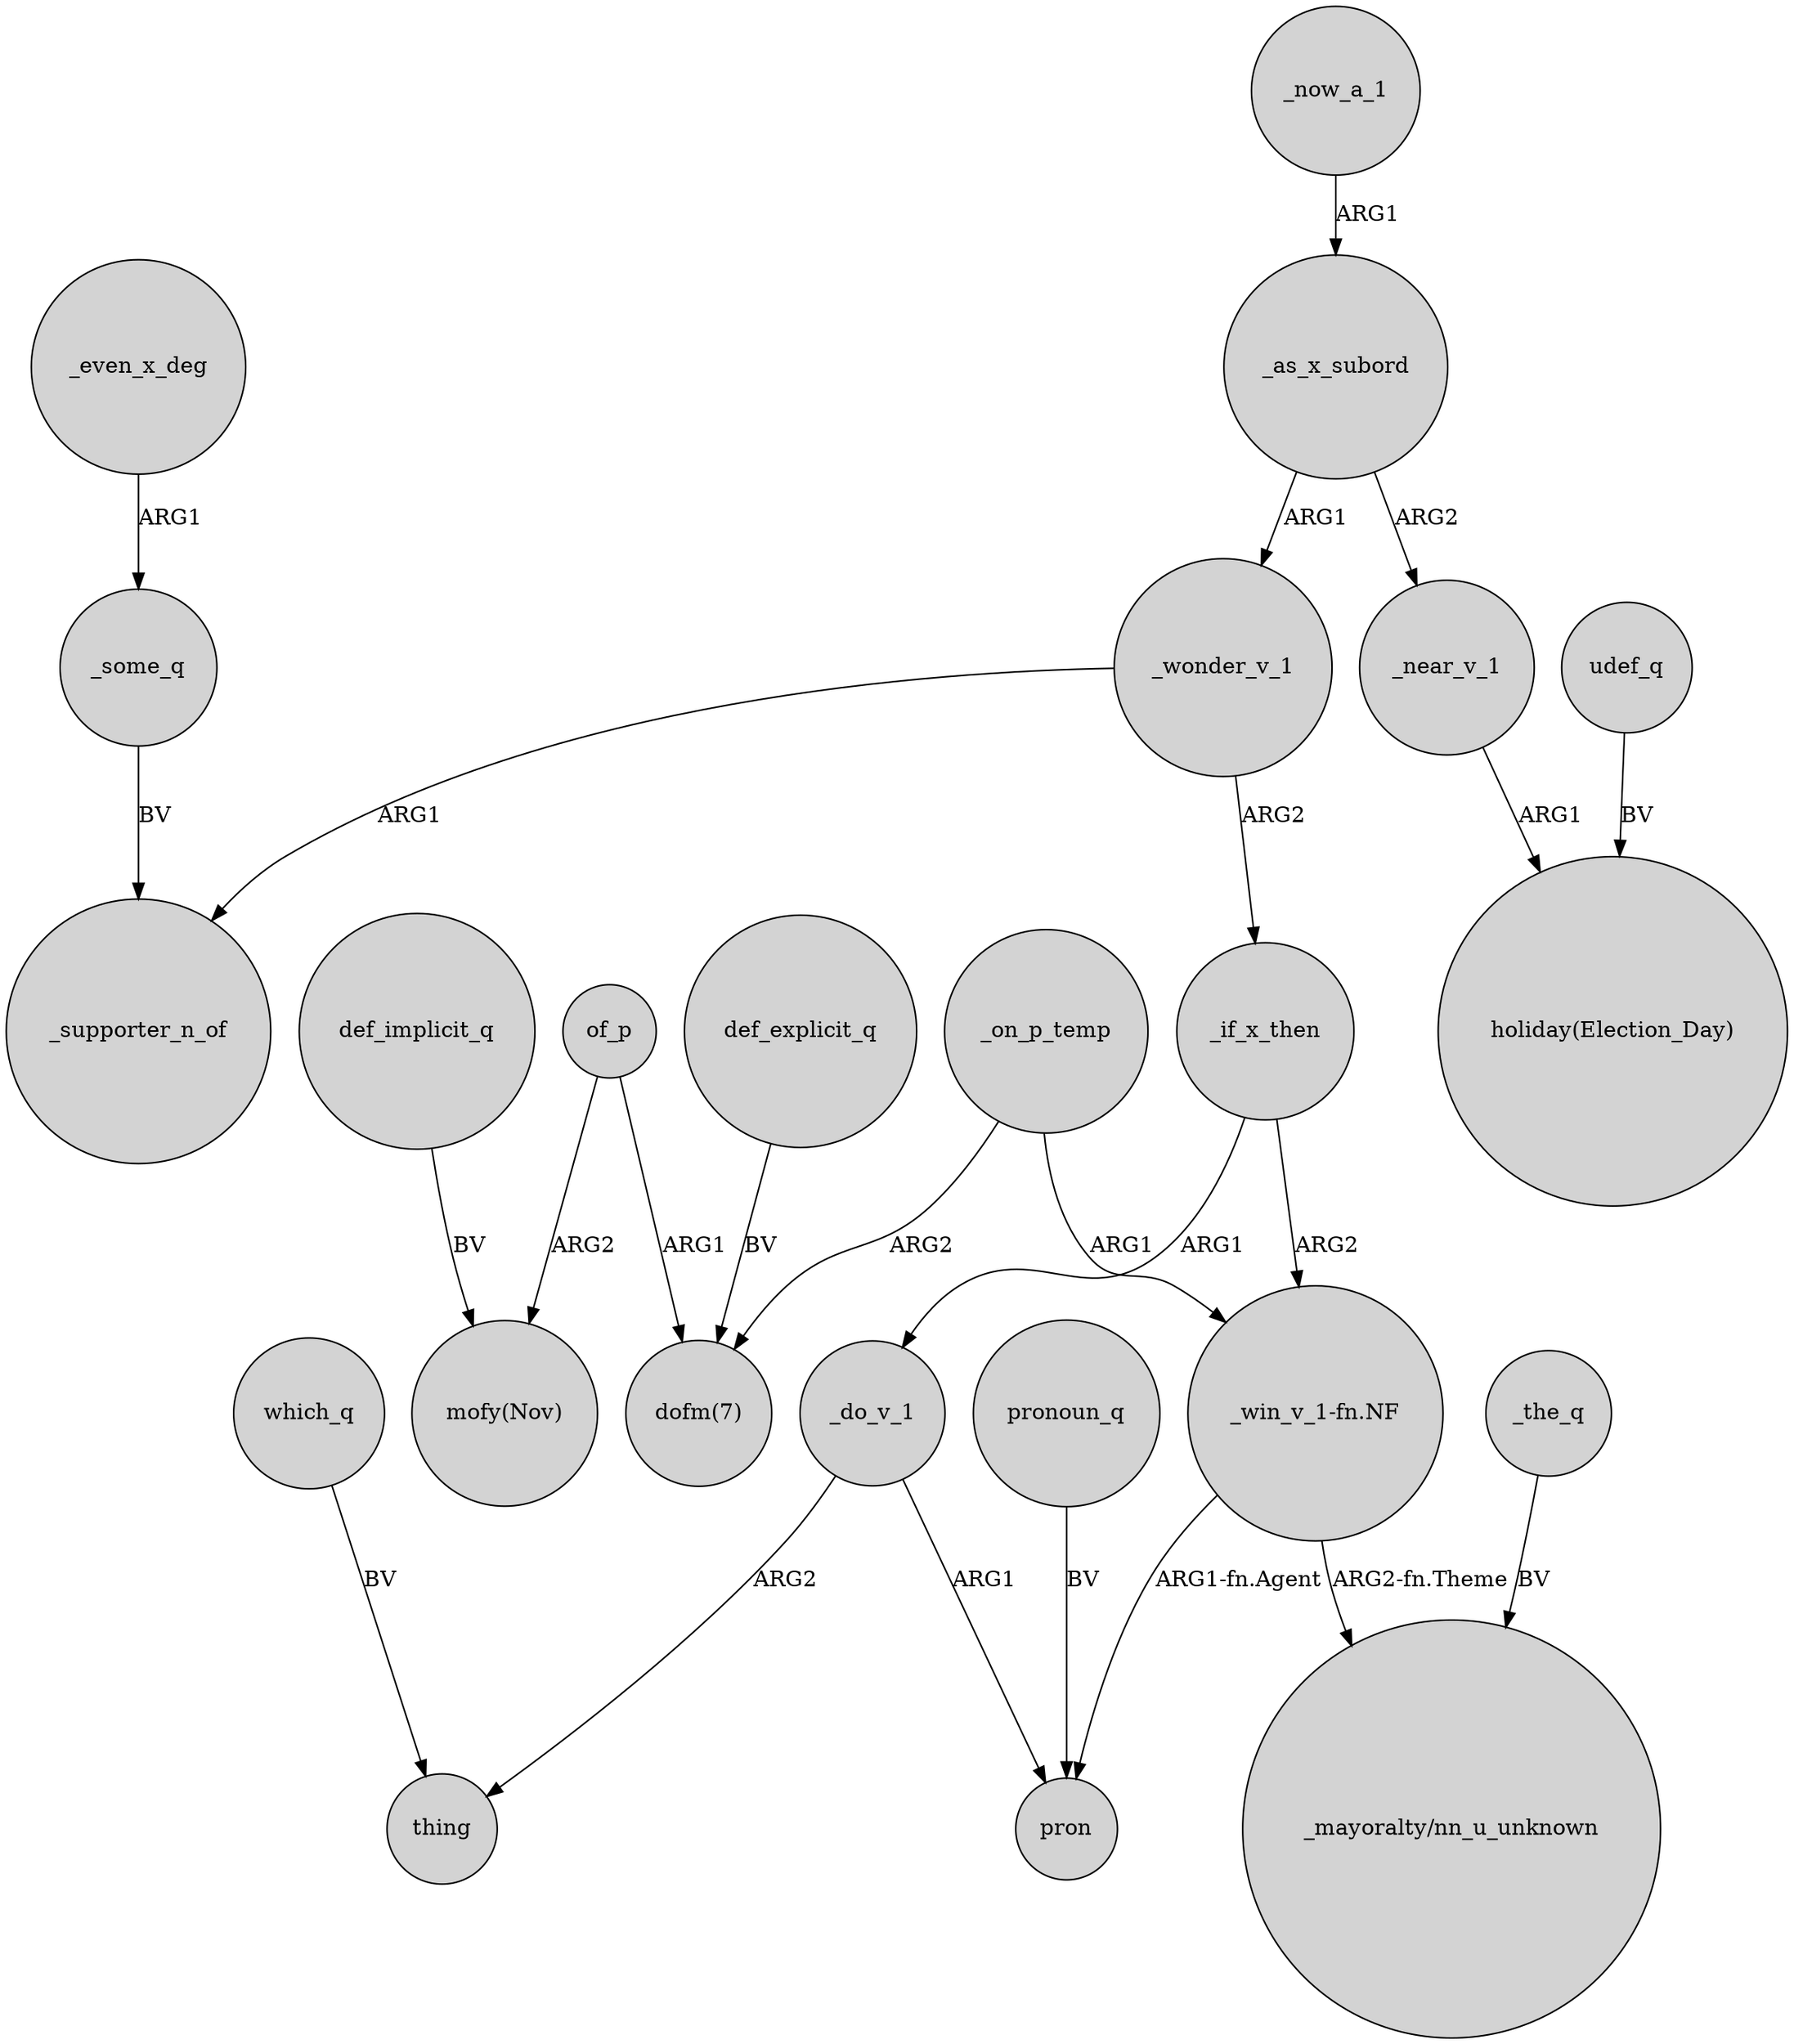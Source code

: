 digraph {
	node [shape=circle style=filled]
	_wonder_v_1 -> _if_x_then [label=ARG2]
	_wonder_v_1 -> _supporter_n_of [label=ARG1]
	_now_a_1 -> _as_x_subord [label=ARG1]
	_if_x_then -> _do_v_1 [label=ARG1]
	_as_x_subord -> _near_v_1 [label=ARG2]
	_as_x_subord -> _wonder_v_1 [label=ARG1]
	_some_q -> _supporter_n_of [label=BV]
	_near_v_1 -> "holiday(Election_Day)" [label=ARG1]
	udef_q -> "holiday(Election_Day)" [label=BV]
	pronoun_q -> pron [label=BV]
	_do_v_1 -> pron [label=ARG1]
	_the_q -> "_mayoralty/nn_u_unknown" [label=BV]
	_if_x_then -> "_win_v_1-fn.NF" [label=ARG2]
	_do_v_1 -> thing [label=ARG2]
	_on_p_temp -> "dofm(7)" [label=ARG2]
	"_win_v_1-fn.NF" -> pron [label="ARG1-fn.Agent"]
	of_p -> "mofy(Nov)" [label=ARG2]
	def_implicit_q -> "mofy(Nov)" [label=BV]
	"_win_v_1-fn.NF" -> "_mayoralty/nn_u_unknown" [label="ARG2-fn.Theme"]
	_even_x_deg -> _some_q [label=ARG1]
	_on_p_temp -> "_win_v_1-fn.NF" [label=ARG1]
	def_explicit_q -> "dofm(7)" [label=BV]
	of_p -> "dofm(7)" [label=ARG1]
	which_q -> thing [label=BV]
}
